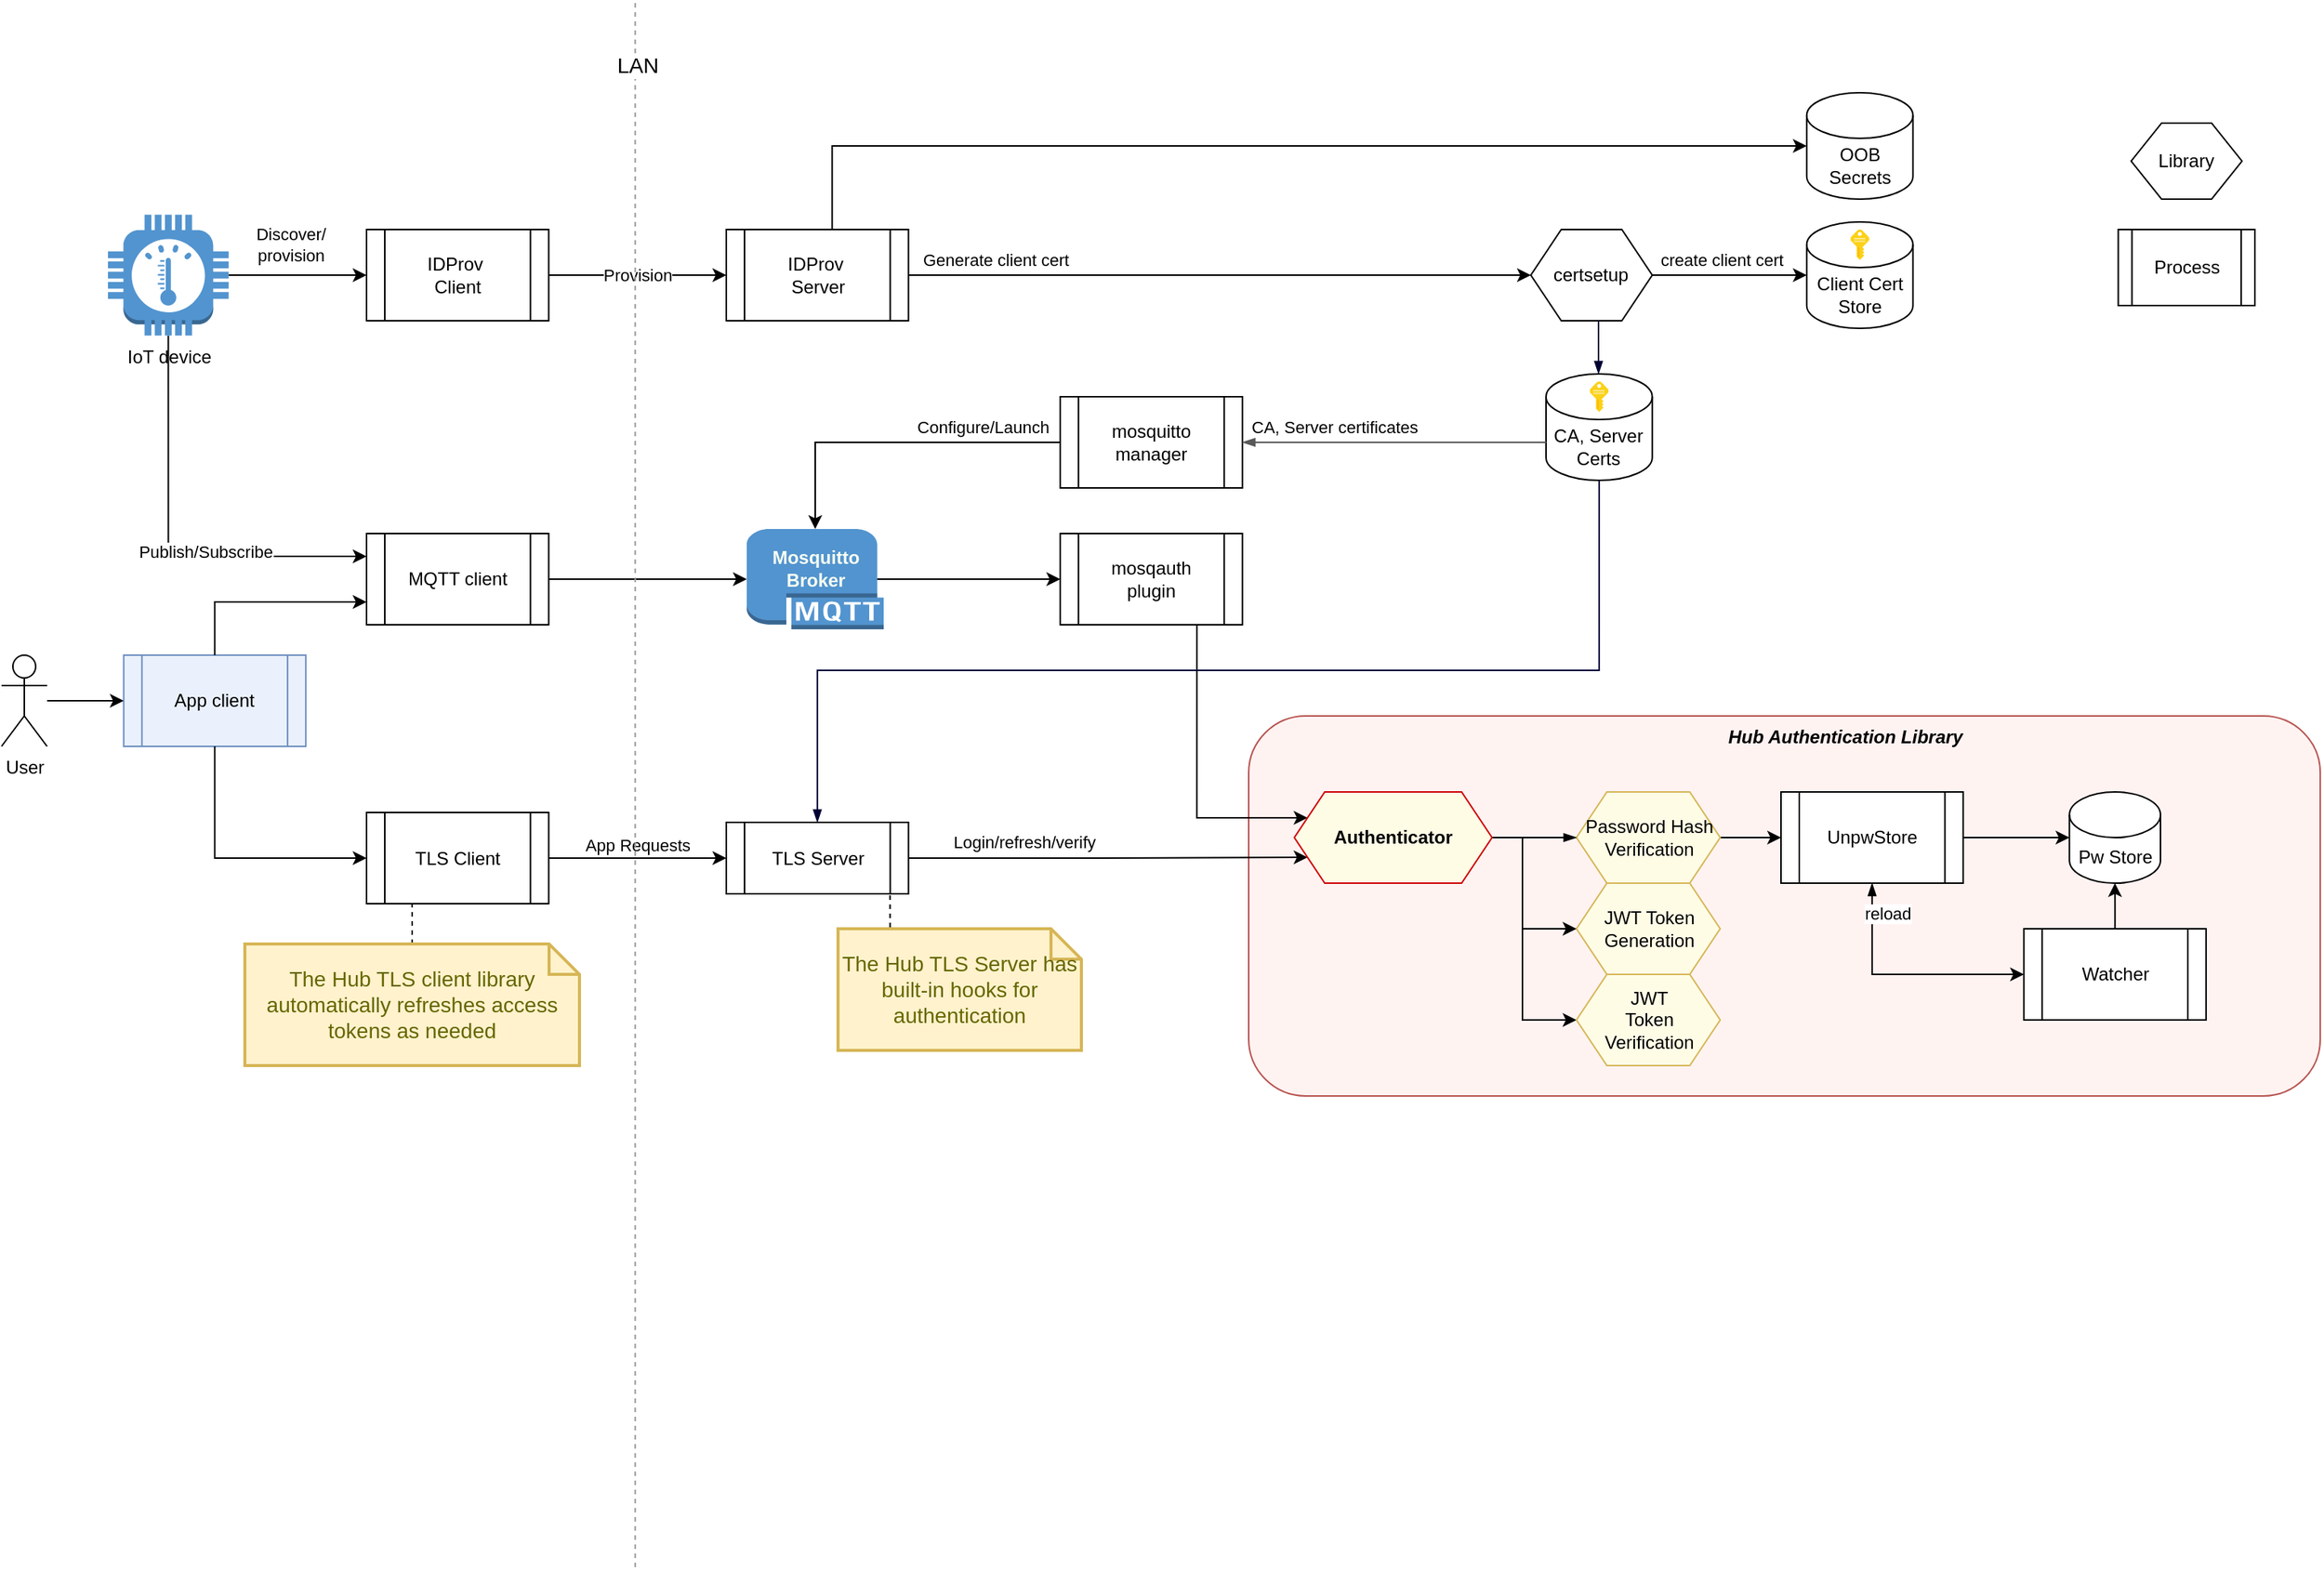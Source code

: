 <mxfile version="16.5.1" type="device"><diagram id="b842wrn-jH_wKSAiMzXX" name="Page-1"><mxGraphModel dx="1724" dy="3363" grid="1" gridSize="10" guides="1" tooltips="1" connect="1" arrows="1" fold="1" page="1" pageScale="1" pageWidth="1654" pageHeight="1169" math="0" shadow="0"><root><mxCell id="0"/><mxCell id="1" parent="0"/><mxCell id="FDRR-PdHbrtoxVK-6h5M-5" value="Hub Authentication Library" style="rounded=1;whiteSpace=wrap;html=1;strokeColor=#b85450;verticalAlign=top;fontStyle=3;fillColor=#FFF3F2;spacingLeft=80;" parent="1" vertex="1"><mxGeometry x="900" y="-1820" width="704.54" height="250" as="geometry"/></mxCell><mxCell id="W7-XrqmA51gD8G7lCC8u-2" value="User" style="shape=umlActor;verticalLabelPosition=bottom;verticalAlign=top;html=1;outlineConnect=0;" parent="1" vertex="1"><mxGeometry x="80.002" y="-1860" width="29.941" height="60" as="geometry"/></mxCell><mxCell id="Q7s-DtgGucv7IilsmvLH-6" value="UnpwStore" style="shape=process;whiteSpace=wrap;html=1;backgroundOutline=1;" parent="1" vertex="1"><mxGeometry x="1249.996" y="-1770" width="119.765" height="60" as="geometry"/></mxCell><mxCell id="QH8zS50cagPqOpofdyvz-9" value="Login/refresh/verify" style="edgeStyle=orthogonalEdgeStyle;rounded=0;orthogonalLoop=1;jettySize=auto;html=1;exitX=1;exitY=0.5;exitDx=0;exitDy=0;align=left;entryX=0;entryY=0.75;entryDx=0;entryDy=0;" parent="1" source="Q7s-DtgGucv7IilsmvLH-8" target="Sx1MknZn33Yc1tr71d2r-1" edge="1"><mxGeometry as="geometry"><Array as="points"/><mxPoint x="686.282" y="-1760" as="sourcePoint"/><mxPoint x="776.106" y="-1740" as="targetPoint"/><mxPoint x="-103" y="-10" as="offset"/></mxGeometry></mxCell><mxCell id="Q7s-DtgGucv7IilsmvLH-7" value="TLS Client" style="shape=process;whiteSpace=wrap;html=1;backgroundOutline=1;" parent="1" vertex="1"><mxGeometry x="320.0" y="-1756.5" width="119.765" height="60" as="geometry"/></mxCell><mxCell id="OumiLJjPGsFvvGhBBVyz-5" style="edgeStyle=orthogonalEdgeStyle;rounded=0;orthogonalLoop=1;jettySize=auto;html=1;entryX=0.214;entryY=0;entryDx=0;entryDy=0;entryPerimeter=0;dashed=1;endArrow=none;endFill=0;verticalAlign=middle;exitX=0.859;exitY=0.996;exitDx=0;exitDy=0;exitPerimeter=0;" parent="1" source="Q7s-DtgGucv7IilsmvLH-8" target="OumiLJjPGsFvvGhBBVyz-2" edge="1"><mxGeometry relative="1" as="geometry"/></mxCell><mxCell id="Q7s-DtgGucv7IilsmvLH-8" value="TLS Server" style="shape=process;whiteSpace=wrap;html=1;backgroundOutline=1;" parent="1" vertex="1"><mxGeometry x="556.54" y="-1750" width="119.77" height="47" as="geometry"/></mxCell><mxCell id="QH8zS50cagPqOpofdyvz-3" value="App Requests" style="edgeStyle=orthogonalEdgeStyle;rounded=0;orthogonalLoop=1;jettySize=auto;html=1;exitX=1;exitY=0.5;exitDx=0;exitDy=0;verticalAlign=bottom;labelPosition=center;verticalLabelPosition=top;align=center;" parent="1" source="Q7s-DtgGucv7IilsmvLH-7" target="Q7s-DtgGucv7IilsmvLH-8" edge="1"><mxGeometry x="44.54" y="-2290" as="geometry"/></mxCell><mxCell id="Q7s-DtgGucv7IilsmvLH-9" value="App client" style="shape=process;whiteSpace=wrap;html=1;backgroundOutline=1;strokeColor=#6c8ebf;fillColor=#EAF1FC;" parent="1" vertex="1"><mxGeometry x="160.313" y="-1860" width="119.765" height="60" as="geometry"/></mxCell><mxCell id="FDRR-PdHbrtoxVK-6h5M-2" style="edgeStyle=orthogonalEdgeStyle;rounded=0;orthogonalLoop=1;jettySize=auto;html=1;entryX=0;entryY=0.5;entryDx=0;entryDy=0;" parent="1" source="W7-XrqmA51gD8G7lCC8u-2" target="Q7s-DtgGucv7IilsmvLH-9" edge="1"><mxGeometry x="44.54" y="-2290" as="geometry"/></mxCell><mxCell id="Q7s-DtgGucv7IilsmvLH-10" value="MQTT client" style="shape=process;whiteSpace=wrap;html=1;backgroundOutline=1;" parent="1" vertex="1"><mxGeometry x="320.0" y="-1940" width="119.765" height="60" as="geometry"/></mxCell><mxCell id="QH8zS50cagPqOpofdyvz-2" style="edgeStyle=orthogonalEdgeStyle;rounded=0;orthogonalLoop=1;jettySize=auto;html=1;entryX=0;entryY=0.75;entryDx=0;entryDy=0;exitX=0.5;exitY=0;exitDx=0;exitDy=0;" parent="1" source="Q7s-DtgGucv7IilsmvLH-9" target="Q7s-DtgGucv7IilsmvLH-10" edge="1"><mxGeometry x="44.54" y="-2290" as="geometry"/></mxCell><mxCell id="Q7s-DtgGucv7IilsmvLH-13" value="Watcher" style="shape=process;whiteSpace=wrap;html=1;backgroundOutline=1;" parent="1" vertex="1"><mxGeometry x="1409.683" y="-1680" width="119.765" height="60" as="geometry"/></mxCell><mxCell id="QH8zS50cagPqOpofdyvz-19" style="edgeStyle=orthogonalEdgeStyle;rounded=0;orthogonalLoop=1;jettySize=auto;html=1;entryX=0;entryY=0.5;entryDx=0;entryDy=0;startArrow=blockThin;startFill=1;exitX=0.5;exitY=1;exitDx=0;exitDy=0;" parent="1" source="Q7s-DtgGucv7IilsmvLH-6" target="Q7s-DtgGucv7IilsmvLH-13" edge="1"><mxGeometry x="39.37" y="-2290" as="geometry"><Array as="points"><mxPoint x="1309.879" y="-1650"/></Array><mxPoint x="1299.898" y="-1690" as="sourcePoint"/></mxGeometry></mxCell><mxCell id="FDRR-PdHbrtoxVK-6h5M-7" value="reload" style="edgeLabel;html=1;align=center;verticalAlign=middle;resizable=0;points=[];" parent="QH8zS50cagPqOpofdyvz-19" vertex="1" connectable="0"><mxGeometry x="0.178" y="-3" relative="1" as="geometry"><mxPoint x="-24" y="-43" as="offset"/></mxGeometry></mxCell><mxCell id="V7XLh-JUbc82oOKqjvw1-18" style="edgeStyle=orthogonalEdgeStyle;rounded=0;orthogonalLoop=1;jettySize=auto;html=1;entryX=0;entryY=0.5;entryDx=0;entryDy=0;exitX=1;exitY=0.5;exitDx=0;exitDy=0;" parent="1" source="Sx1MknZn33Yc1tr71d2r-1" target="FDRR-PdHbrtoxVK-6h5M-12" edge="1"><mxGeometry x="44.54" y="-2290" as="geometry"><mxPoint x="885.89" y="-1578" as="sourcePoint"/><Array as="points"><mxPoint x="1080" y="-1740"/><mxPoint x="1080" y="-1620"/></Array><mxPoint x="1055.558" y="-1620" as="targetPoint"/></mxGeometry></mxCell><mxCell id="V7XLh-JUbc82oOKqjvw1-24" value="verify token" style="edgeLabel;html=1;align=center;verticalAlign=middle;resizable=0;points=[];" parent="V7XLh-JUbc82oOKqjvw1-18" vertex="1" connectable="0"><mxGeometry x="-0.166" y="2" relative="1" as="geometry"><mxPoint x="-101" y="-78" as="offset"/></mxGeometry></mxCell><mxCell id="V7XLh-JUbc82oOKqjvw1-1" style="edgeStyle=orthogonalEdgeStyle;rounded=0;orthogonalLoop=1;jettySize=auto;html=1;entryX=0;entryY=0.5;entryDx=0;entryDy=0;entryPerimeter=0;" parent="1" source="Q7s-DtgGucv7IilsmvLH-10" target="FDRR-PdHbrtoxVK-6h5M-25" edge="1"><mxGeometry x="44.54" y="-2290" as="geometry"><mxPoint x="556.536" y="-1910" as="targetPoint"/></mxGeometry></mxCell><mxCell id="QH8zS50cagPqOpofdyvz-17" style="edgeStyle=orthogonalEdgeStyle;rounded=0;orthogonalLoop=1;jettySize=auto;html=1;entryX=0;entryY=0.25;entryDx=0;entryDy=0;exitX=0.75;exitY=1;exitDx=0;exitDy=0;" parent="1" source="QH8zS50cagPqOpofdyvz-15" target="Sx1MknZn33Yc1tr71d2r-1" edge="1"><mxGeometry x="44.54" y="-2290" as="geometry"><mxPoint x="1125.421" y="-1760" as="targetPoint"/><Array as="points"><mxPoint x="866" y="-1753"/></Array></mxGeometry></mxCell><mxCell id="QH8zS50cagPqOpofdyvz-15" value="mosqauth&lt;br&gt;plugin" style="shape=process;whiteSpace=wrap;html=1;backgroundOutline=1;" parent="1" vertex="1"><mxGeometry x="776.106" y="-1940" width="119.765" height="60" as="geometry"/></mxCell><mxCell id="QH8zS50cagPqOpofdyvz-16" style="edgeStyle=orthogonalEdgeStyle;rounded=0;orthogonalLoop=1;jettySize=auto;html=1;entryX=0;entryY=0.5;entryDx=0;entryDy=0;exitX=0.95;exitY=0.5;exitDx=0;exitDy=0;exitPerimeter=0;" parent="1" source="FDRR-PdHbrtoxVK-6h5M-25" target="QH8zS50cagPqOpofdyvz-15" edge="1"><mxGeometry x="44.54" y="-2290" as="geometry"><mxPoint x="676.301" y="-1910" as="sourcePoint"/></mxGeometry></mxCell><mxCell id="QH8zS50cagPqOpofdyvz-20" value="Pw Store" style="shape=cylinder3;whiteSpace=wrap;html=1;boundedLbl=1;backgroundOutline=1;size=15;" parent="1" vertex="1"><mxGeometry x="1439.624" y="-1770" width="59.883" height="60" as="geometry"/></mxCell><mxCell id="QH8zS50cagPqOpofdyvz-22" style="edgeStyle=orthogonalEdgeStyle;rounded=0;orthogonalLoop=1;jettySize=auto;html=1;entryX=0;entryY=0.5;entryDx=0;entryDy=0;entryPerimeter=0;" parent="1" source="Q7s-DtgGucv7IilsmvLH-6" target="QH8zS50cagPqOpofdyvz-20" edge="1"><mxGeometry x="39.37" y="-2290" as="geometry"><mxPoint x="1562.384" y="-1680" as="targetPoint"/></mxGeometry></mxCell><mxCell id="QH8zS50cagPqOpofdyvz-21" style="edgeStyle=orthogonalEdgeStyle;rounded=0;orthogonalLoop=1;jettySize=auto;html=1;" parent="1" source="Q7s-DtgGucv7IilsmvLH-13" target="QH8zS50cagPqOpofdyvz-20" edge="1"><mxGeometry x="39.37" y="-2290" as="geometry"/></mxCell><mxCell id="V7XLh-JUbc82oOKqjvw1-2" value="IDProv&amp;nbsp;&lt;br&gt;Client" style="shape=process;whiteSpace=wrap;html=1;backgroundOutline=1;" parent="1" vertex="1"><mxGeometry x="320.0" y="-2140" width="119.765" height="60" as="geometry"/></mxCell><mxCell id="V7XLh-JUbc82oOKqjvw1-3" value="IDProv&amp;nbsp;&lt;br&gt;Server" style="shape=process;whiteSpace=wrap;html=1;backgroundOutline=1;" parent="1" vertex="1"><mxGeometry x="556.536" y="-2140" width="119.765" height="60" as="geometry"/></mxCell><mxCell id="V7XLh-JUbc82oOKqjvw1-4" value="Provision" style="edgeStyle=orthogonalEdgeStyle;rounded=0;orthogonalLoop=1;jettySize=auto;html=1;entryX=0;entryY=0.5;entryDx=0;entryDy=0;" parent="1" source="V7XLh-JUbc82oOKqjvw1-2" target="V7XLh-JUbc82oOKqjvw1-3" edge="1"><mxGeometry x="44.54" y="-2290" as="geometry"/></mxCell><mxCell id="V7XLh-JUbc82oOKqjvw1-9" style="edgeStyle=orthogonalEdgeStyle;rounded=0;orthogonalLoop=1;jettySize=auto;html=1;entryX=0;entryY=0.25;entryDx=0;entryDy=0;exitX=0.5;exitY=1;exitDx=0;exitDy=0;exitPerimeter=0;" parent="1" source="V7XLh-JUbc82oOKqjvw1-8" target="Q7s-DtgGucv7IilsmvLH-10" edge="1"><mxGeometry x="44.54" y="-2290" as="geometry"><Array as="points"><mxPoint x="190" y="-1925"/></Array></mxGeometry></mxCell><mxCell id="V7XLh-JUbc82oOKqjvw1-10" value="Publish/Subscribe" style="edgeLabel;html=1;align=center;verticalAlign=middle;resizable=0;points=[];" parent="V7XLh-JUbc82oOKqjvw1-9" vertex="1" connectable="0"><mxGeometry x="0.228" y="3" relative="1" as="geometry"><mxPoint as="offset"/></mxGeometry></mxCell><mxCell id="V7XLh-JUbc82oOKqjvw1-8" value="IoT device" style="outlineConnect=0;dashed=0;verticalLabelPosition=bottom;verticalAlign=top;align=center;html=1;shape=mxgraph.aws3.thermostat;fillColor=#5294CF;gradientColor=none;" parent="1" vertex="1"><mxGeometry x="150" y="-2149.75" width="79.344" height="79.5" as="geometry"/></mxCell><mxCell id="V7XLh-JUbc82oOKqjvw1-5" style="edgeStyle=orthogonalEdgeStyle;rounded=0;orthogonalLoop=1;jettySize=auto;html=1;entryX=0;entryY=0.5;entryDx=0;entryDy=0;" parent="1" source="V7XLh-JUbc82oOKqjvw1-8" target="V7XLh-JUbc82oOKqjvw1-2" edge="1"><mxGeometry x="44.54" y="-2290" as="geometry"><mxPoint x="280.078" y="-2110" as="sourcePoint"/></mxGeometry></mxCell><mxCell id="V7XLh-JUbc82oOKqjvw1-11" value="Discover/&lt;br&gt;provision" style="edgeLabel;html=1;align=center;verticalAlign=middle;resizable=0;points=[];" parent="V7XLh-JUbc82oOKqjvw1-5" vertex="1" connectable="0"><mxGeometry x="0.289" relative="1" as="geometry"><mxPoint x="-18" y="-20" as="offset"/></mxGeometry></mxCell><mxCell id="V7XLh-JUbc82oOKqjvw1-14" value="Configure/Launch" style="edgeStyle=orthogonalEdgeStyle;rounded=0;orthogonalLoop=1;jettySize=auto;html=1;entryX=0.5;entryY=0;entryDx=0;entryDy=0;entryPerimeter=0;align=right;" parent="1" source="V7XLh-JUbc82oOKqjvw1-13" target="FDRR-PdHbrtoxVK-6h5M-25" edge="1"><mxGeometry x="-90" y="-2130" as="geometry"><mxPoint x="616.419" y="-1940" as="targetPoint"/><mxPoint x="74" y="-39" as="offset"/></mxGeometry></mxCell><mxCell id="V7XLh-JUbc82oOKqjvw1-13" value="mosquitto&lt;br&gt;manager" style="shape=process;whiteSpace=wrap;html=1;backgroundOutline=1;" parent="1" vertex="1"><mxGeometry x="776.106" y="-2030" width="119.765" height="60" as="geometry"/></mxCell><mxCell id="V7XLh-JUbc82oOKqjvw1-21" style="edgeStyle=orthogonalEdgeStyle;rounded=0;orthogonalLoop=1;jettySize=auto;html=1;entryX=0;entryY=0.5;entryDx=0;entryDy=0;exitX=1;exitY=0.5;exitDx=0;exitDy=0;" parent="1" source="FDRR-PdHbrtoxVK-6h5M-11" target="Q7s-DtgGucv7IilsmvLH-6" edge="1"><mxGeometry x="74.54" y="-2290" as="geometry"><mxPoint x="1265.205" y="-1670" as="sourcePoint"/><Array as="points"><mxPoint x="1225.284" y="-1740"/><mxPoint x="1225.284" y="-1740"/></Array></mxGeometry></mxCell><mxCell id="V7XLh-JUbc82oOKqjvw1-26" style="edgeStyle=orthogonalEdgeStyle;rounded=0;orthogonalLoop=1;jettySize=auto;html=1;entryX=0;entryY=0.5;entryDx=0;entryDy=0;align=right;exitX=0.5;exitY=1;exitDx=0;exitDy=0;" parent="1" source="Q7s-DtgGucv7IilsmvLH-9" target="Q7s-DtgGucv7IilsmvLH-7" edge="1"><mxGeometry x="44.54" y="-2290" as="geometry"><mxPoint x="280.078" y="-1740" as="sourcePoint"/></mxGeometry></mxCell><mxCell id="FDRR-PdHbrtoxVK-6h5M-4" value="certsetup" style="shape=hexagon;perimeter=hexagonPerimeter2;whiteSpace=wrap;html=1;fixedSize=1;" parent="1" vertex="1"><mxGeometry x="1085.499" y="-2140" width="79.843" height="60" as="geometry"/></mxCell><mxCell id="V7XLh-JUbc82oOKqjvw1-6" style="edgeStyle=orthogonalEdgeStyle;rounded=0;orthogonalLoop=1;jettySize=auto;html=1;entryX=0;entryY=0.5;entryDx=0;entryDy=0;" parent="1" source="V7XLh-JUbc82oOKqjvw1-3" target="FDRR-PdHbrtoxVK-6h5M-4" edge="1"><mxGeometry x="44.54" y="-2290" as="geometry"><mxPoint x="1065.538" y="-2100" as="targetPoint"/></mxGeometry></mxCell><mxCell id="V7XLh-JUbc82oOKqjvw1-7" value="Generate client cert" style="edgeLabel;html=1;align=left;verticalAlign=middle;resizable=0;points=[];" parent="V7XLh-JUbc82oOKqjvw1-6" vertex="1" connectable="0"><mxGeometry x="-0.881" y="-1" relative="1" as="geometry"><mxPoint x="-17" y="-11" as="offset"/></mxGeometry></mxCell><mxCell id="FDRR-PdHbrtoxVK-6h5M-9" value="OOB Secrets" style="shape=cylinder3;whiteSpace=wrap;html=1;boundedLbl=1;backgroundOutline=1;size=15;verticalAlign=middle;labelPosition=center;verticalLabelPosition=middle;align=center;fillColor=none;" parent="1" vertex="1"><mxGeometry x="1266.893" y="-2230" width="69.863" height="70" as="geometry"/></mxCell><mxCell id="FDRR-PdHbrtoxVK-6h5M-10" style="edgeStyle=orthogonalEdgeStyle;rounded=0;orthogonalLoop=1;jettySize=auto;html=1;entryX=0;entryY=0.5;entryDx=0;entryDy=0;entryPerimeter=0;" parent="1" source="V7XLh-JUbc82oOKqjvw1-3" target="FDRR-PdHbrtoxVK-6h5M-9" edge="1"><mxGeometry x="44.54" y="-2290" as="geometry"><Array as="points"><mxPoint x="626.15" y="-2195"/></Array></mxGeometry></mxCell><mxCell id="FDRR-PdHbrtoxVK-6h5M-11" value="Password Hash Verification" style="shape=hexagon;perimeter=hexagonPerimeter2;whiteSpace=wrap;html=1;fixedSize=1;strokeColor=#d6b656;fillColor=#FFFCE6;" parent="1" vertex="1"><mxGeometry x="1115.5" y="-1770" width="94.5" height="60" as="geometry"/></mxCell><mxCell id="FDRR-PdHbrtoxVK-6h5M-12" value="JWT&lt;br&gt;Token Verification" style="shape=hexagon;perimeter=hexagonPerimeter2;whiteSpace=wrap;html=1;fixedSize=1;strokeColor=#d6b656;fillColor=#FFFCE6;" parent="1" vertex="1"><mxGeometry x="1115.5" y="-1650" width="94.5" height="60" as="geometry"/></mxCell><mxCell id="FDRR-PdHbrtoxVK-6h5M-13" value="JWT Token Generation" style="shape=hexagon;perimeter=hexagonPerimeter2;whiteSpace=wrap;html=1;fixedSize=1;strokeColor=#d6b656;fillColor=#FFFCE6;" parent="1" vertex="1"><mxGeometry x="1115.5" y="-1710" width="94.5" height="60" as="geometry"/></mxCell><mxCell id="QH8zS50cagPqOpofdyvz-10" style="edgeStyle=orthogonalEdgeStyle;rounded=0;orthogonalLoop=1;jettySize=auto;html=1;exitX=1;exitY=0.5;exitDx=0;exitDy=0;" parent="1" source="Sx1MknZn33Yc1tr71d2r-1" target="FDRR-PdHbrtoxVK-6h5M-13" edge="1"><mxGeometry x="74.54" y="-2290" as="geometry"><mxPoint x="1035.655" y="-1670" as="targetPoint"/><Array as="points"><mxPoint x="1080" y="-1740"/><mxPoint x="1080" y="-1680"/></Array><mxPoint x="925.871" y="-1740" as="sourcePoint"/></mxGeometry></mxCell><mxCell id="FDRR-PdHbrtoxVK-6h5M-16" value="Library" style="shape=hexagon;perimeter=hexagonPerimeter2;whiteSpace=wrap;html=1;fixedSize=1;" parent="1" vertex="1"><mxGeometry x="1480.225" y="-2210" width="72.857" height="50" as="geometry"/></mxCell><mxCell id="FDRR-PdHbrtoxVK-6h5M-17" value="Process" style="shape=process;whiteSpace=wrap;html=1;backgroundOutline=1;" parent="1" vertex="1"><mxGeometry x="1471.742" y="-2140" width="89.824" height="50" as="geometry"/></mxCell><mxCell id="FDRR-PdHbrtoxVK-6h5M-18" value="Client Cert Store" style="shape=cylinder3;whiteSpace=wrap;html=1;boundedLbl=1;backgroundOutline=1;size=15;" parent="1" vertex="1"><mxGeometry x="1266.893" y="-2145" width="69.863" height="70" as="geometry"/></mxCell><mxCell id="QH8zS50cagPqOpofdyvz-7" style="edgeStyle=orthogonalEdgeStyle;rounded=0;orthogonalLoop=1;jettySize=auto;html=1;exitX=1;exitY=0.5;exitDx=0;exitDy=0;entryX=0;entryY=0.5;entryDx=0;entryDy=0;entryPerimeter=0;" parent="1" source="FDRR-PdHbrtoxVK-6h5M-4" target="FDRR-PdHbrtoxVK-6h5M-18" edge="1"><mxGeometry x="44.54" y="-2290" as="geometry"><mxPoint x="1155.362" y="-2110" as="targetPoint"/></mxGeometry></mxCell><mxCell id="QH8zS50cagPqOpofdyvz-8" value="create client cert" style="edgeLabel;html=1;align=left;verticalAlign=middle;resizable=0;points=[];" parent="QH8zS50cagPqOpofdyvz-7" vertex="1" connectable="0"><mxGeometry x="0.084" y="1" relative="1" as="geometry"><mxPoint x="-51" y="-9" as="offset"/></mxGeometry></mxCell><mxCell id="FDRR-PdHbrtoxVK-6h5M-19" value="" style="endArrow=none;dashed=1;html=1;jumpSize=10;jumpStyle=none;strokeColor=#999999;" parent="1" edge="1"><mxGeometry x="44.54" y="-2290" width="50" height="50" as="geometry"><mxPoint x="496.654" y="-1260" as="sourcePoint"/><mxPoint x="496.654" y="-2290" as="targetPoint"/></mxGeometry></mxCell><mxCell id="In_d3a73mPl5almuHjLk-1" value="LAN" style="edgeLabel;html=1;align=center;verticalAlign=middle;resizable=0;points=[];fontSize=14;" parent="FDRR-PdHbrtoxVK-6h5M-19" vertex="1" connectable="0"><mxGeometry relative="1" as="geometry"><mxPoint x="1" y="-473" as="offset"/></mxGeometry></mxCell><mxCell id="FDRR-PdHbrtoxVK-6h5M-22" value="CA, Server Certs" style="shape=cylinder3;whiteSpace=wrap;html=1;boundedLbl=1;backgroundOutline=1;size=15;" parent="1" vertex="1"><mxGeometry x="1095.483" y="-2045" width="69.863" height="70" as="geometry"/></mxCell><mxCell id="FDRR-PdHbrtoxVK-6h5M-21" style="edgeStyle=orthogonalEdgeStyle;rounded=0;jumpStyle=none;jumpSize=10;orthogonalLoop=1;jettySize=auto;html=1;entryX=0.5;entryY=1;entryDx=0;entryDy=0;entryPerimeter=0;strokeColor=#000033;endArrow=none;endFill=0;startArrow=blockThin;startFill=1;" parent="1" source="Q7s-DtgGucv7IilsmvLH-8" target="FDRR-PdHbrtoxVK-6h5M-22" edge="1"><mxGeometry x="44.54" y="-2290" as="geometry"><Array as="points"><mxPoint x="616" y="-1850"/><mxPoint x="1130" y="-1850"/></Array></mxGeometry></mxCell><mxCell id="V7XLh-JUbc82oOKqjvw1-15" style="edgeStyle=orthogonalEdgeStyle;rounded=0;orthogonalLoop=1;jettySize=auto;html=1;strokeColor=#595959;endArrow=none;endFill=0;startArrow=blockThin;startFill=1;entryX=0;entryY=0;entryDx=0;entryDy=45;entryPerimeter=0;" parent="1" source="V7XLh-JUbc82oOKqjvw1-13" target="FDRR-PdHbrtoxVK-6h5M-22" edge="1"><mxGeometry x="44.54" y="-2290" as="geometry"><Array as="points"/><mxPoint x="1267" y="-2000" as="targetPoint"/></mxGeometry></mxCell><mxCell id="FDRR-PdHbrtoxVK-6h5M-20" value="CA, Server certificates" style="edgeLabel;html=1;align=left;verticalAlign=middle;resizable=0;points=[];" parent="V7XLh-JUbc82oOKqjvw1-15" vertex="1" connectable="0"><mxGeometry x="-0.801" y="1" relative="1" as="geometry"><mxPoint x="-16" y="-9" as="offset"/></mxGeometry></mxCell><mxCell id="FDRR-PdHbrtoxVK-6h5M-23" style="edgeStyle=orthogonalEdgeStyle;rounded=0;jumpStyle=none;jumpSize=10;orthogonalLoop=1;jettySize=auto;html=1;strokeColor=#000033;endArrow=blockThin;endFill=1;startArrow=none;startFill=0;" parent="1" source="FDRR-PdHbrtoxVK-6h5M-4" edge="1"><mxGeometry x="44.54" y="-2290" as="geometry"><Array as="points"><mxPoint x="1130" y="-2050"/><mxPoint x="1130" y="-2050"/></Array><mxPoint x="1130" y="-2045" as="targetPoint"/></mxGeometry></mxCell><mxCell id="FDRR-PdHbrtoxVK-6h5M-25" value="&lt;font&gt;Mosquitto&lt;br&gt;Broker&lt;/font&gt;" style="outlineConnect=0;dashed=0;verticalLabelPosition=middle;verticalAlign=middle;align=center;html=1;shape=mxgraph.aws3.mqtt_protocol;fillColor=#5294CF;gradientColor=none;labelPosition=center;spacingBottom=15;fontStyle=1;fontColor=#F8FFF2;" parent="1" vertex="1"><mxGeometry x="570" y="-1943" width="90" height="66" as="geometry"/></mxCell><mxCell id="OumiLJjPGsFvvGhBBVyz-6" style="edgeStyle=orthogonalEdgeStyle;rounded=0;orthogonalLoop=1;jettySize=auto;html=1;entryX=0;entryY=0.5;entryDx=0;entryDy=0;endArrow=blockThin;endFill=1;verticalAlign=middle;" parent="1" source="Sx1MknZn33Yc1tr71d2r-1" target="FDRR-PdHbrtoxVK-6h5M-11" edge="1"><mxGeometry relative="1" as="geometry"/></mxCell><mxCell id="Sx1MknZn33Yc1tr71d2r-1" value="Authenticator" style="shape=hexagon;perimeter=hexagonPerimeter2;whiteSpace=wrap;html=1;fixedSize=1;strokeColor=#CC0000;fillColor=#FFFCE6;fontStyle=1" parent="1" vertex="1"><mxGeometry x="930" y="-1770" width="130" height="60" as="geometry"/></mxCell><mxCell id="OumiLJjPGsFvvGhBBVyz-4" style="edgeStyle=orthogonalEdgeStyle;rounded=0;orthogonalLoop=1;jettySize=auto;html=1;entryX=0.25;entryY=1;entryDx=0;entryDy=0;verticalAlign=middle;endArrow=none;endFill=0;dashed=1;" parent="1" source="OumiLJjPGsFvvGhBBVyz-1" target="Q7s-DtgGucv7IilsmvLH-7" edge="1"><mxGeometry relative="1" as="geometry"/></mxCell><mxCell id="OumiLJjPGsFvvGhBBVyz-1" value="The Hub TLS client library automatically refreshes access tokens as needed" style="shape=note;strokeWidth=2;fontSize=14;size=20;whiteSpace=wrap;html=1;fillColor=#fff2cc;strokeColor=#d6b656;fontColor=#666600;" parent="1" vertex="1"><mxGeometry x="240" y="-1670" width="220" height="80" as="geometry"/></mxCell><mxCell id="OumiLJjPGsFvvGhBBVyz-2" value="The Hub TLS Server has built-in hooks for authentication" style="shape=note;strokeWidth=2;fontSize=14;size=20;whiteSpace=wrap;html=1;fillColor=#fff2cc;strokeColor=#d6b656;fontColor=#666600;" parent="1" vertex="1"><mxGeometry x="630" y="-1680" width="160" height="80" as="geometry"/></mxCell><mxCell id="OumiLJjPGsFvvGhBBVyz-10" value="" style="aspect=fixed;html=1;points=[];align=center;image;fontSize=12;image=img/lib/mscae/Key.svg;fillColor=#EAF1FC;" parent="1" vertex="1"><mxGeometry x="1295.62" y="-2140" width="12.4" height="20" as="geometry"/></mxCell><mxCell id="OumiLJjPGsFvvGhBBVyz-11" value="" style="aspect=fixed;html=1;points=[];align=center;image;fontSize=12;image=img/lib/mscae/Key.svg;fillColor=#EAF1FC;" parent="1" vertex="1"><mxGeometry x="1124.21" y="-2040" width="12.4" height="20" as="geometry"/></mxCell></root></mxGraphModel></diagram></mxfile>
